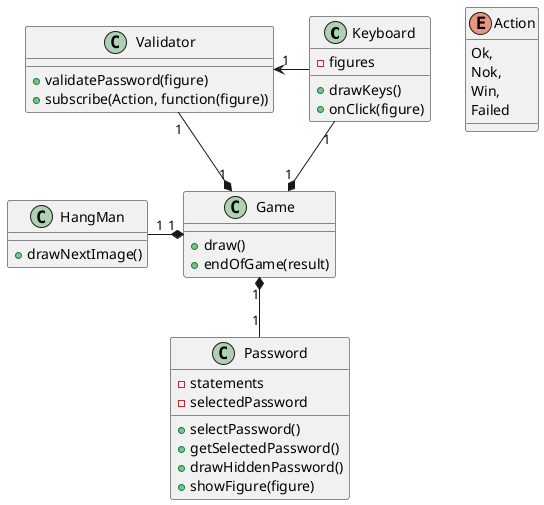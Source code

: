 @startuml
class Keyboard {
    + drawKeys()
    + onClick(figure)
    - figures
}
class Password {
    + selectPassword()
    + getSelectedPassword()
    + drawHiddenPassword()
    + showFigure(figure)
    - statements
    - selectedPassword
}
class HangMan {
    + drawNextImage()
}
class Validator {
    + validatePassword(figure)
    + subscribe(Action, function(figure))
}
class Game {
    + draw()
    + endOfGame(result)
}

enum Action {
    Ok,
    Nok,
    Win,
    Failed
}

Keyboard "1" --* "1" Game
Game "1" *-left- "1" HangMan
'HangMan "1" --* "1" Game
Game "1" *-- "1" Password
Game "1" *-- "1" Validator


Keyboard -left-> "1" Validator
@enduml
